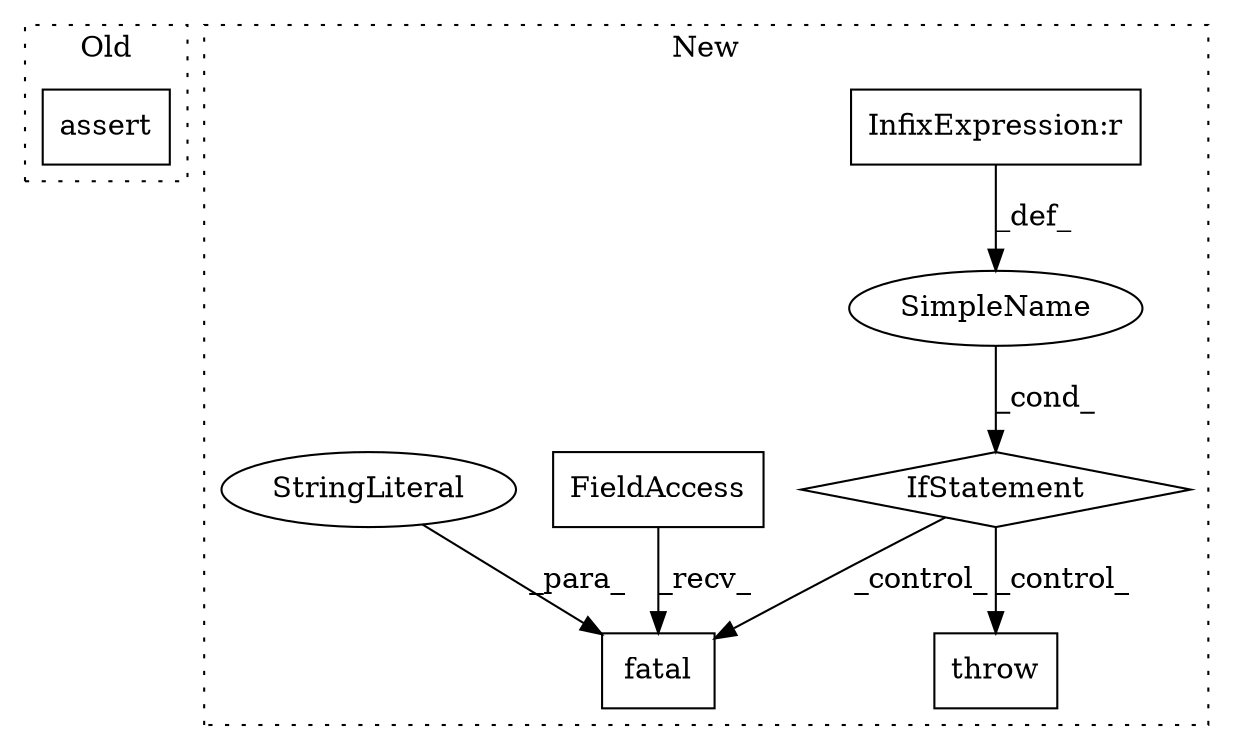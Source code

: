digraph G {
subgraph cluster0 {
1 [label="assert" a="6" s="2340" l="7" shape="box"];
label = "Old";
style="dotted";
}
subgraph cluster1 {
2 [label="fatal" a="32" s="2974,3038" l="6,1" shape="box"];
3 [label="IfStatement" a="25" s="2909,2943" l="4,2" shape="diamond"];
4 [label="SimpleName" a="42" s="" l="" shape="ellipse"];
5 [label="InfixExpression:r" a="27" s="2926" l="3" shape="box"];
6 [label="throw" a="53" s="3049" l="6" shape="box"];
7 [label="FieldAccess" a="22" s="2955" l="18" shape="box"];
8 [label="StringLiteral" a="45" s="2980" l="53" shape="ellipse"];
label = "New";
style="dotted";
}
3 -> 6 [label="_control_"];
3 -> 2 [label="_control_"];
4 -> 3 [label="_cond_"];
5 -> 4 [label="_def_"];
7 -> 2 [label="_recv_"];
8 -> 2 [label="_para_"];
}